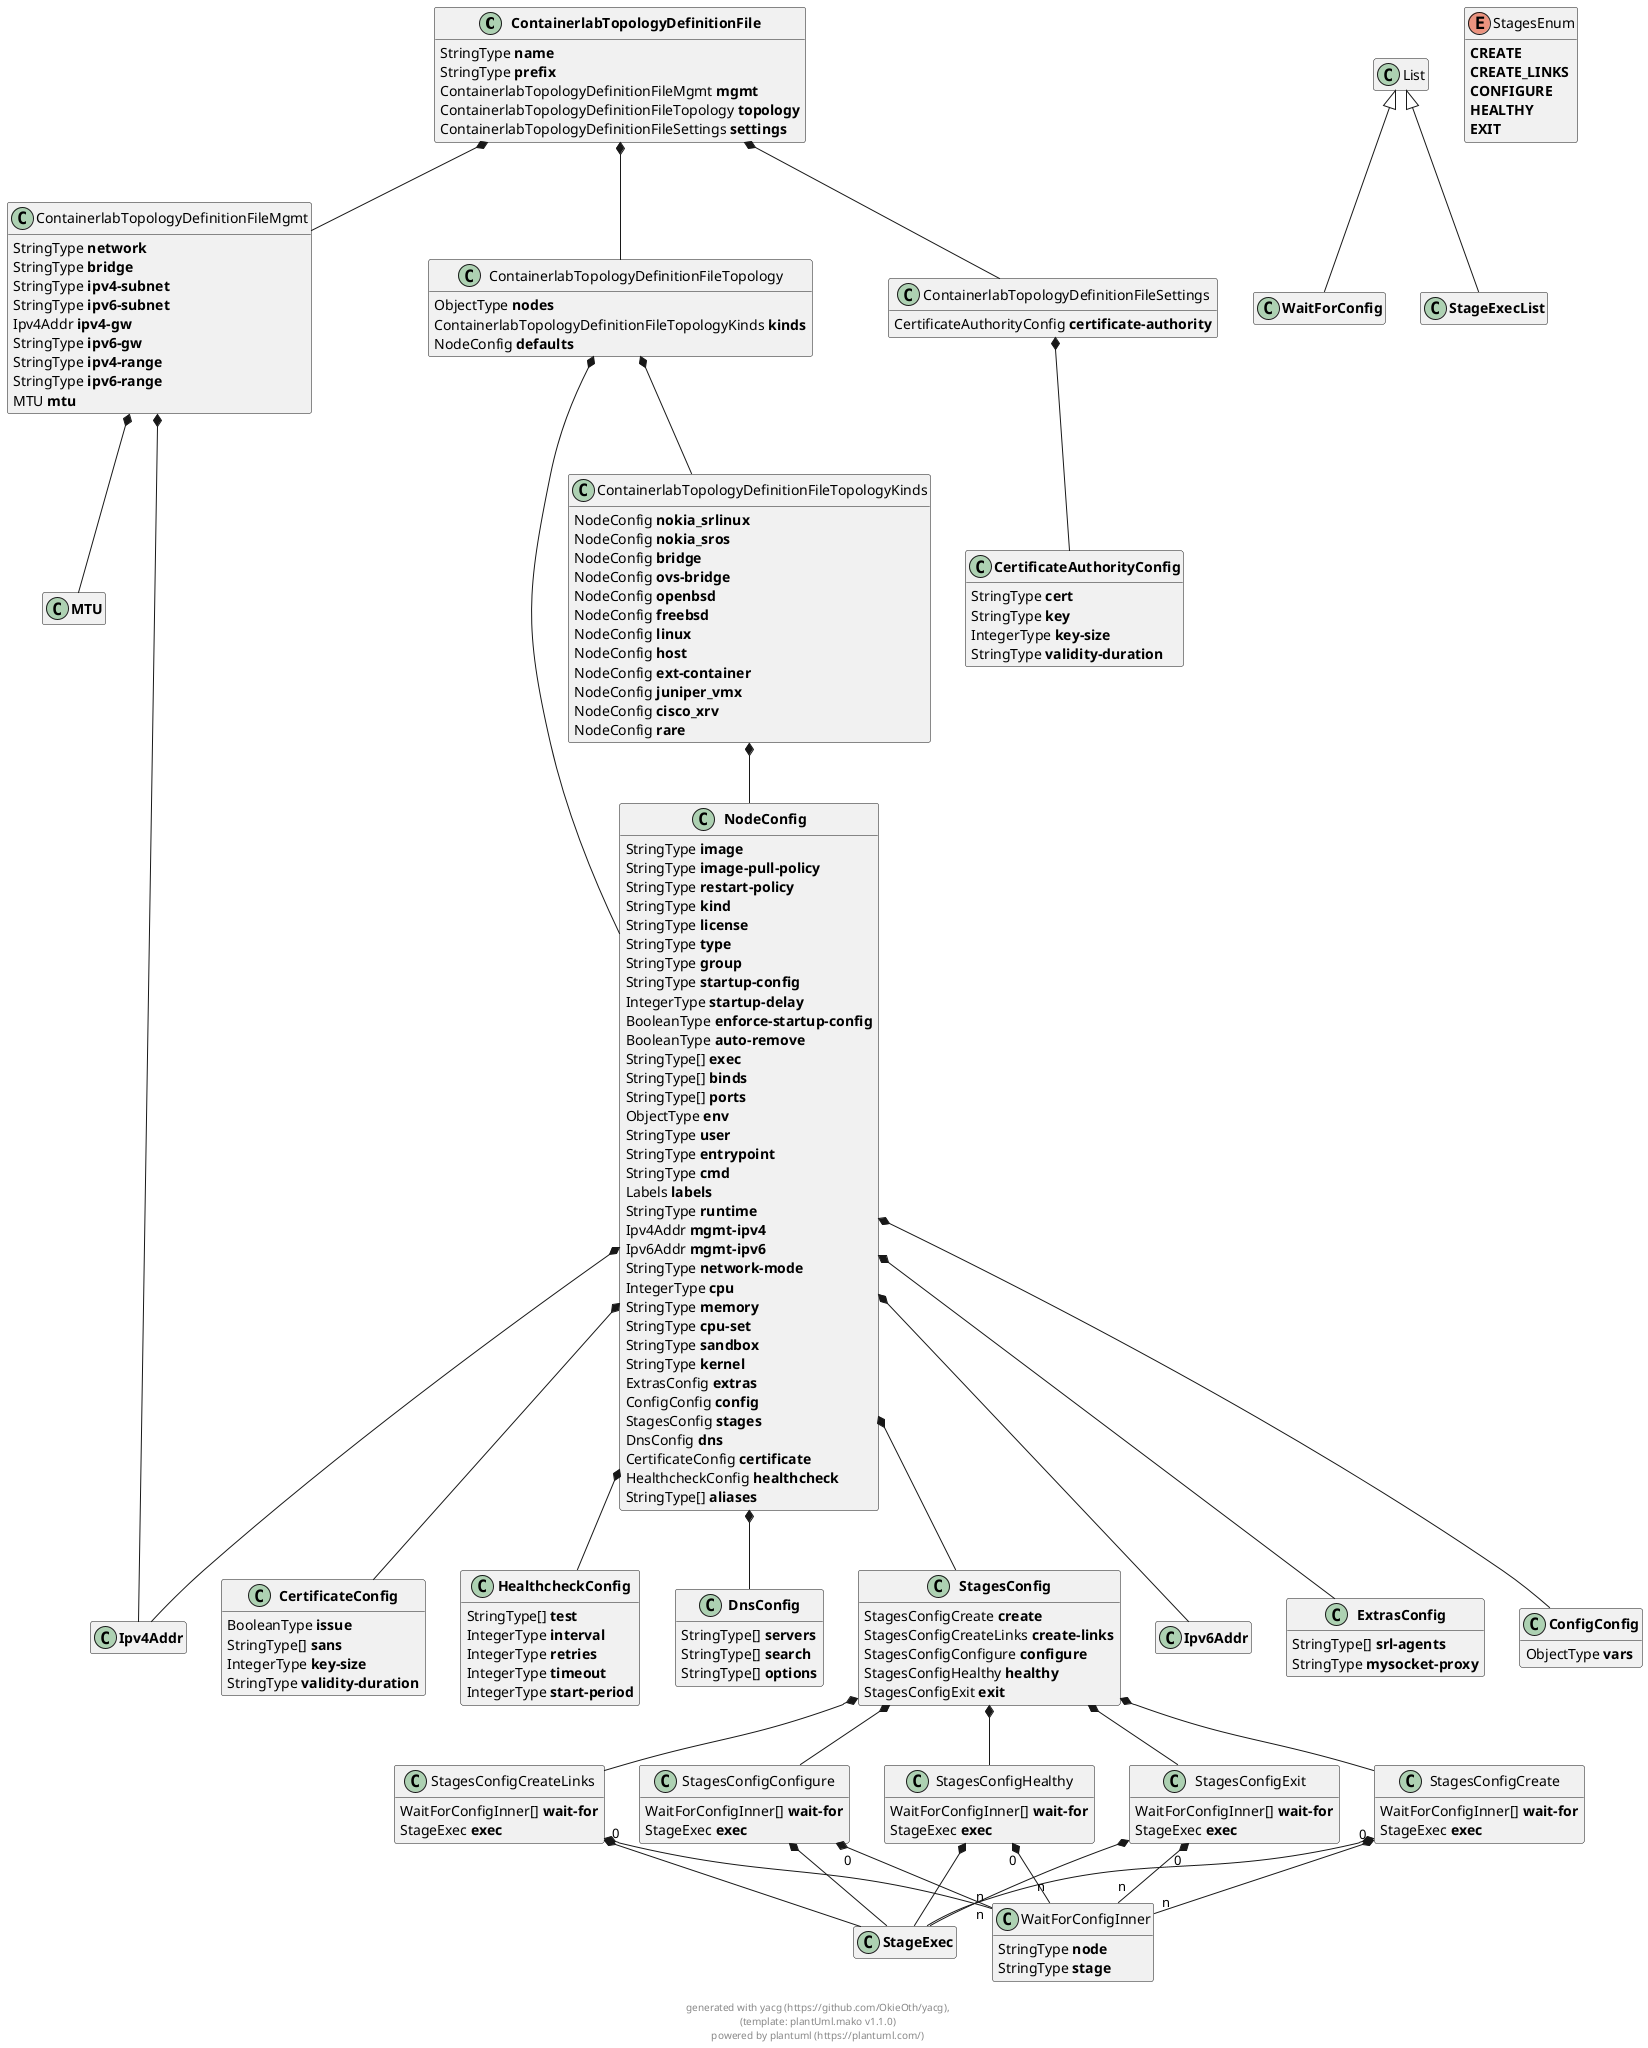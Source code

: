 
@startuml
hide empty methods
hide empty fields

class "**ContainerlabTopologyDefinitionFile**" as ContainerlabTopologyDefinitionFile {
        StringType **name**
        StringType **prefix**
        ContainerlabTopologyDefinitionFileMgmt **mgmt**
        ContainerlabTopologyDefinitionFileTopology **topology**
        ContainerlabTopologyDefinitionFileSettings **settings**
}

class "ContainerlabTopologyDefinitionFileMgmt" as ContainerlabTopologyDefinitionFileMgmt {
        StringType **network**
        StringType **bridge**
        StringType **ipv4-subnet**
        StringType **ipv6-subnet**
        Ipv4Addr **ipv4-gw**
        StringType **ipv6-gw**
        StringType **ipv4-range**
        StringType **ipv6-range**
        MTU **mtu**
}

class "**Ipv6Addr**" as Ipv6Addr {}
class "**Ipv4Addr**" as Ipv4Addr {}
class "**MTU**" as MTU {}

class "ContainerlabTopologyDefinitionFileTopology" as ContainerlabTopologyDefinitionFileTopology {
        ObjectType **nodes**
        ContainerlabTopologyDefinitionFileTopologyKinds **kinds**
        NodeConfig **defaults**
}

class "ContainerlabTopologyDefinitionFileTopologyKinds" as ContainerlabTopologyDefinitionFileTopologyKinds {
        NodeConfig **nokia_srlinux**
        NodeConfig **nokia_sros**
        NodeConfig **bridge**
        NodeConfig **ovs-bridge**
        NodeConfig **openbsd**
        NodeConfig **freebsd**
        NodeConfig **linux**
        NodeConfig **host**
        NodeConfig **ext-container**
        NodeConfig **juniper_vmx**
        NodeConfig **cisco_xrv**
        NodeConfig **rare**
}
        /'
         ' NodeConfig **arista_ceos**
         ' NodeConfig **cisco_xrd**
         ' NodeConfig **cisco_8000**
         ' NodeConfig **cisco_c8000v**
         ' NodeConfig **cumulus_cvx**
         ' NodeConfig **huawei_vrp**
         ' NodeConfig **generic_vm**
         ' NodeConfig **fdio_vpp**
         ' NodeConfig **sonic-vs**
         ' NodeConfig **sonic-vm**
         ' NodeConfig **dell_ftosv**
         ' NodeConfig **dell_sonic**
         ' NodeConfig **juniper_crpd**
         ' NodeConfig **juniper_vsrx**
         ' NodeConfig **juniper_vjunosrouter**
         ' NodeConfig **juniper_vjunosswitch**
         ' NodeConfig **juniper_vjunosevolved**
         ' NodeConfig **aruba_aoscx**
         ' NodeConfig **cisco_xrv9k**
         ' NodeConfig **cisco_nxos**
         ' NodeConfig **cisco_csr**
         ' NodeConfig **cisco_cat9kv**
         ' NodeConfig **cisco_ftdv**
         ' NodeConfig **cisco_iol**
         ' NodeConfig **ipinfusion_ocnos**
         ' NodeConfig **keysight_ixia-c-one**
         ' NodeConfig **checkpoint_cloudguard**
         '/

class "**NodeConfig**" as NodeConfig {
        StringType **image**
        StringType **image-pull-policy**
        StringType **restart-policy**
        StringType **kind**
        StringType **license**
        StringType **type**
        StringType **group**
        StringType **startup-config**
        IntegerType **startup-delay**
        BooleanType **enforce-startup-config**
        BooleanType **auto-remove**
        StringType[] **exec**
        StringType[] **binds**
        StringType[] **ports**
        ObjectType **env**
        StringType **user**
        StringType **entrypoint**
        StringType **cmd**
        Labels **labels**
        StringType **runtime**
        Ipv4Addr **mgmt-ipv4**
        Ipv6Addr **mgmt-ipv6**
        StringType **network-mode**
        IntegerType **cpu**
        StringType **memory**
        StringType **cpu-set**
        StringType **sandbox**
        StringType **kernel**
        ExtrasConfig **extras**
        ConfigConfig **config**
        StagesConfig **stages**
        DnsConfig **dns**
        CertificateConfig **certificate**
        HealthcheckConfig **healthcheck**
        StringType[] **aliases**
}

class "ContainerlabTopologyDefinitionFileSettings" as ContainerlabTopologyDefinitionFileSettings {
        CertificateAuthorityConfig **certificate-authority**
}

class "**CertificateAuthorityConfig**" as CertificateAuthorityConfig {
        StringType **cert**
        StringType **key**
        IntegerType **key-size**
        StringType **validity-duration**
}

class "**ExtrasConfig**" as ExtrasConfig {
        StringType[] **srl-agents**
        StringType **mysocket-proxy**
}

class "**ConfigConfig**" as ConfigConfig {
        ObjectType **vars**
}

class "**CertificateConfig**" as CertificateConfig {
        BooleanType **issue**
        StringType[] **sans**
        IntegerType **key-size**
        StringType **validity-duration**
}

class "**HealthcheckConfig**" as HealthcheckConfig {
        StringType[] **test**
        IntegerType **interval**
        IntegerType **retries**
        IntegerType **timeout**
        IntegerType **start-period**
}

class "**DnsConfig**" as DnsConfig {
        StringType[] **servers**
        StringType[] **search**
        StringType[] **options**
}

class "**StagesConfig**" as StagesConfig {
        StagesConfigCreate **create**
        StagesConfigCreateLinks **create-links**
        StagesConfigConfigure **configure**
        StagesConfigHealthy **healthy**
        StagesConfigExit **exit**
}

class "StagesConfigCreate" as StagesConfigCreate {
        WaitForConfigInner[] **wait-for**
        StageExec **exec**
}

class "**WaitForConfig**" as WaitForConfig extends List {}

class "**StageExec**" as StageExec {}

class "StagesConfigCreateLinks" as StagesConfigCreateLinks {
        WaitForConfigInner[] **wait-for**
        StageExec **exec**
}

class "StagesConfigConfigure" as StagesConfigConfigure {
        WaitForConfigInner[] **wait-for**
        StageExec **exec**
}

class "StagesConfigHealthy" as StagesConfigHealthy {
        WaitForConfigInner[] **wait-for**
        StageExec **exec**
}

class "StagesConfigExit" as StagesConfigExit {
        WaitForConfigInner[] **wait-for**
        StageExec **exec**
}

class "WaitForConfigInner" as WaitForConfigInner {
        StringType **node**
        StringType **stage**
}

enum "StagesEnum" as StagesEnum {
    **CREATE**
    **CREATE_LINKS**
    **CONFIGURE**
    **HEALTHY**
    **EXIT**
}

class "**StageExecList**" as StageExecList extends List {}

ContainerlabTopologyDefinitionFile  *--  ContainerlabTopologyDefinitionFileMgmt
ContainerlabTopologyDefinitionFile  *--  ContainerlabTopologyDefinitionFileTopology
ContainerlabTopologyDefinitionFile  *--  ContainerlabTopologyDefinitionFileSettings
ContainerlabTopologyDefinitionFileMgmt  *--  Ipv4Addr
ContainerlabTopologyDefinitionFileMgmt  *--  MTU
ContainerlabTopologyDefinitionFileTopology  *--  ContainerlabTopologyDefinitionFileTopologyKinds

ContainerlabTopologyDefinitionFileTopology  *--  NodeConfig
ContainerlabTopologyDefinitionFileTopologyKinds  *--  NodeConfig
ContainerlabTopologyDefinitionFileSettings  *--  CertificateAuthorityConfig

/' NodeConfig *-- Labels '/
NodeConfig *-- Ipv4Addr
NodeConfig *-- Ipv6Addr
NodeConfig *-- ExtrasConfig
NodeConfig *-- ConfigConfig
NodeConfig *-- StagesConfig
NodeConfig *-- DnsConfig
NodeConfig *-- CertificateConfig
NodeConfig *-- HealthcheckConfig

StagesConfig  *--  StagesConfigCreate
StagesConfig  *--  StagesConfigCreateLinks
StagesConfig  *--  StagesConfigConfigure
StagesConfig  *--  StagesConfigHealthy
StagesConfig  *--  StagesConfigExit
    
StagesConfigCreate "0" *-- "n" WaitForConfigInner
StagesConfigCreate  *--  StageExec

StagesConfigCreateLinks "0" *-- "n" WaitForConfigInner
StagesConfigCreateLinks  *--  StageExec
    
StagesConfigConfigure "0" *-- "n" WaitForConfigInner
StagesConfigConfigure  *--  StageExec
    
StagesConfigHealthy "0" *-- "n" WaitForConfigInner
StagesConfigHealthy  *--  StageExec
    
StagesConfigExit "0" *-- "n" WaitForConfigInner
StagesConfigExit  *--  StageExec

footer \ngenerated with yacg (https://github.com/OkieOth/yacg),\n(template: plantUml.mako v1.1.0)\npowered by plantuml (https://plantuml.com/)
@enduml
